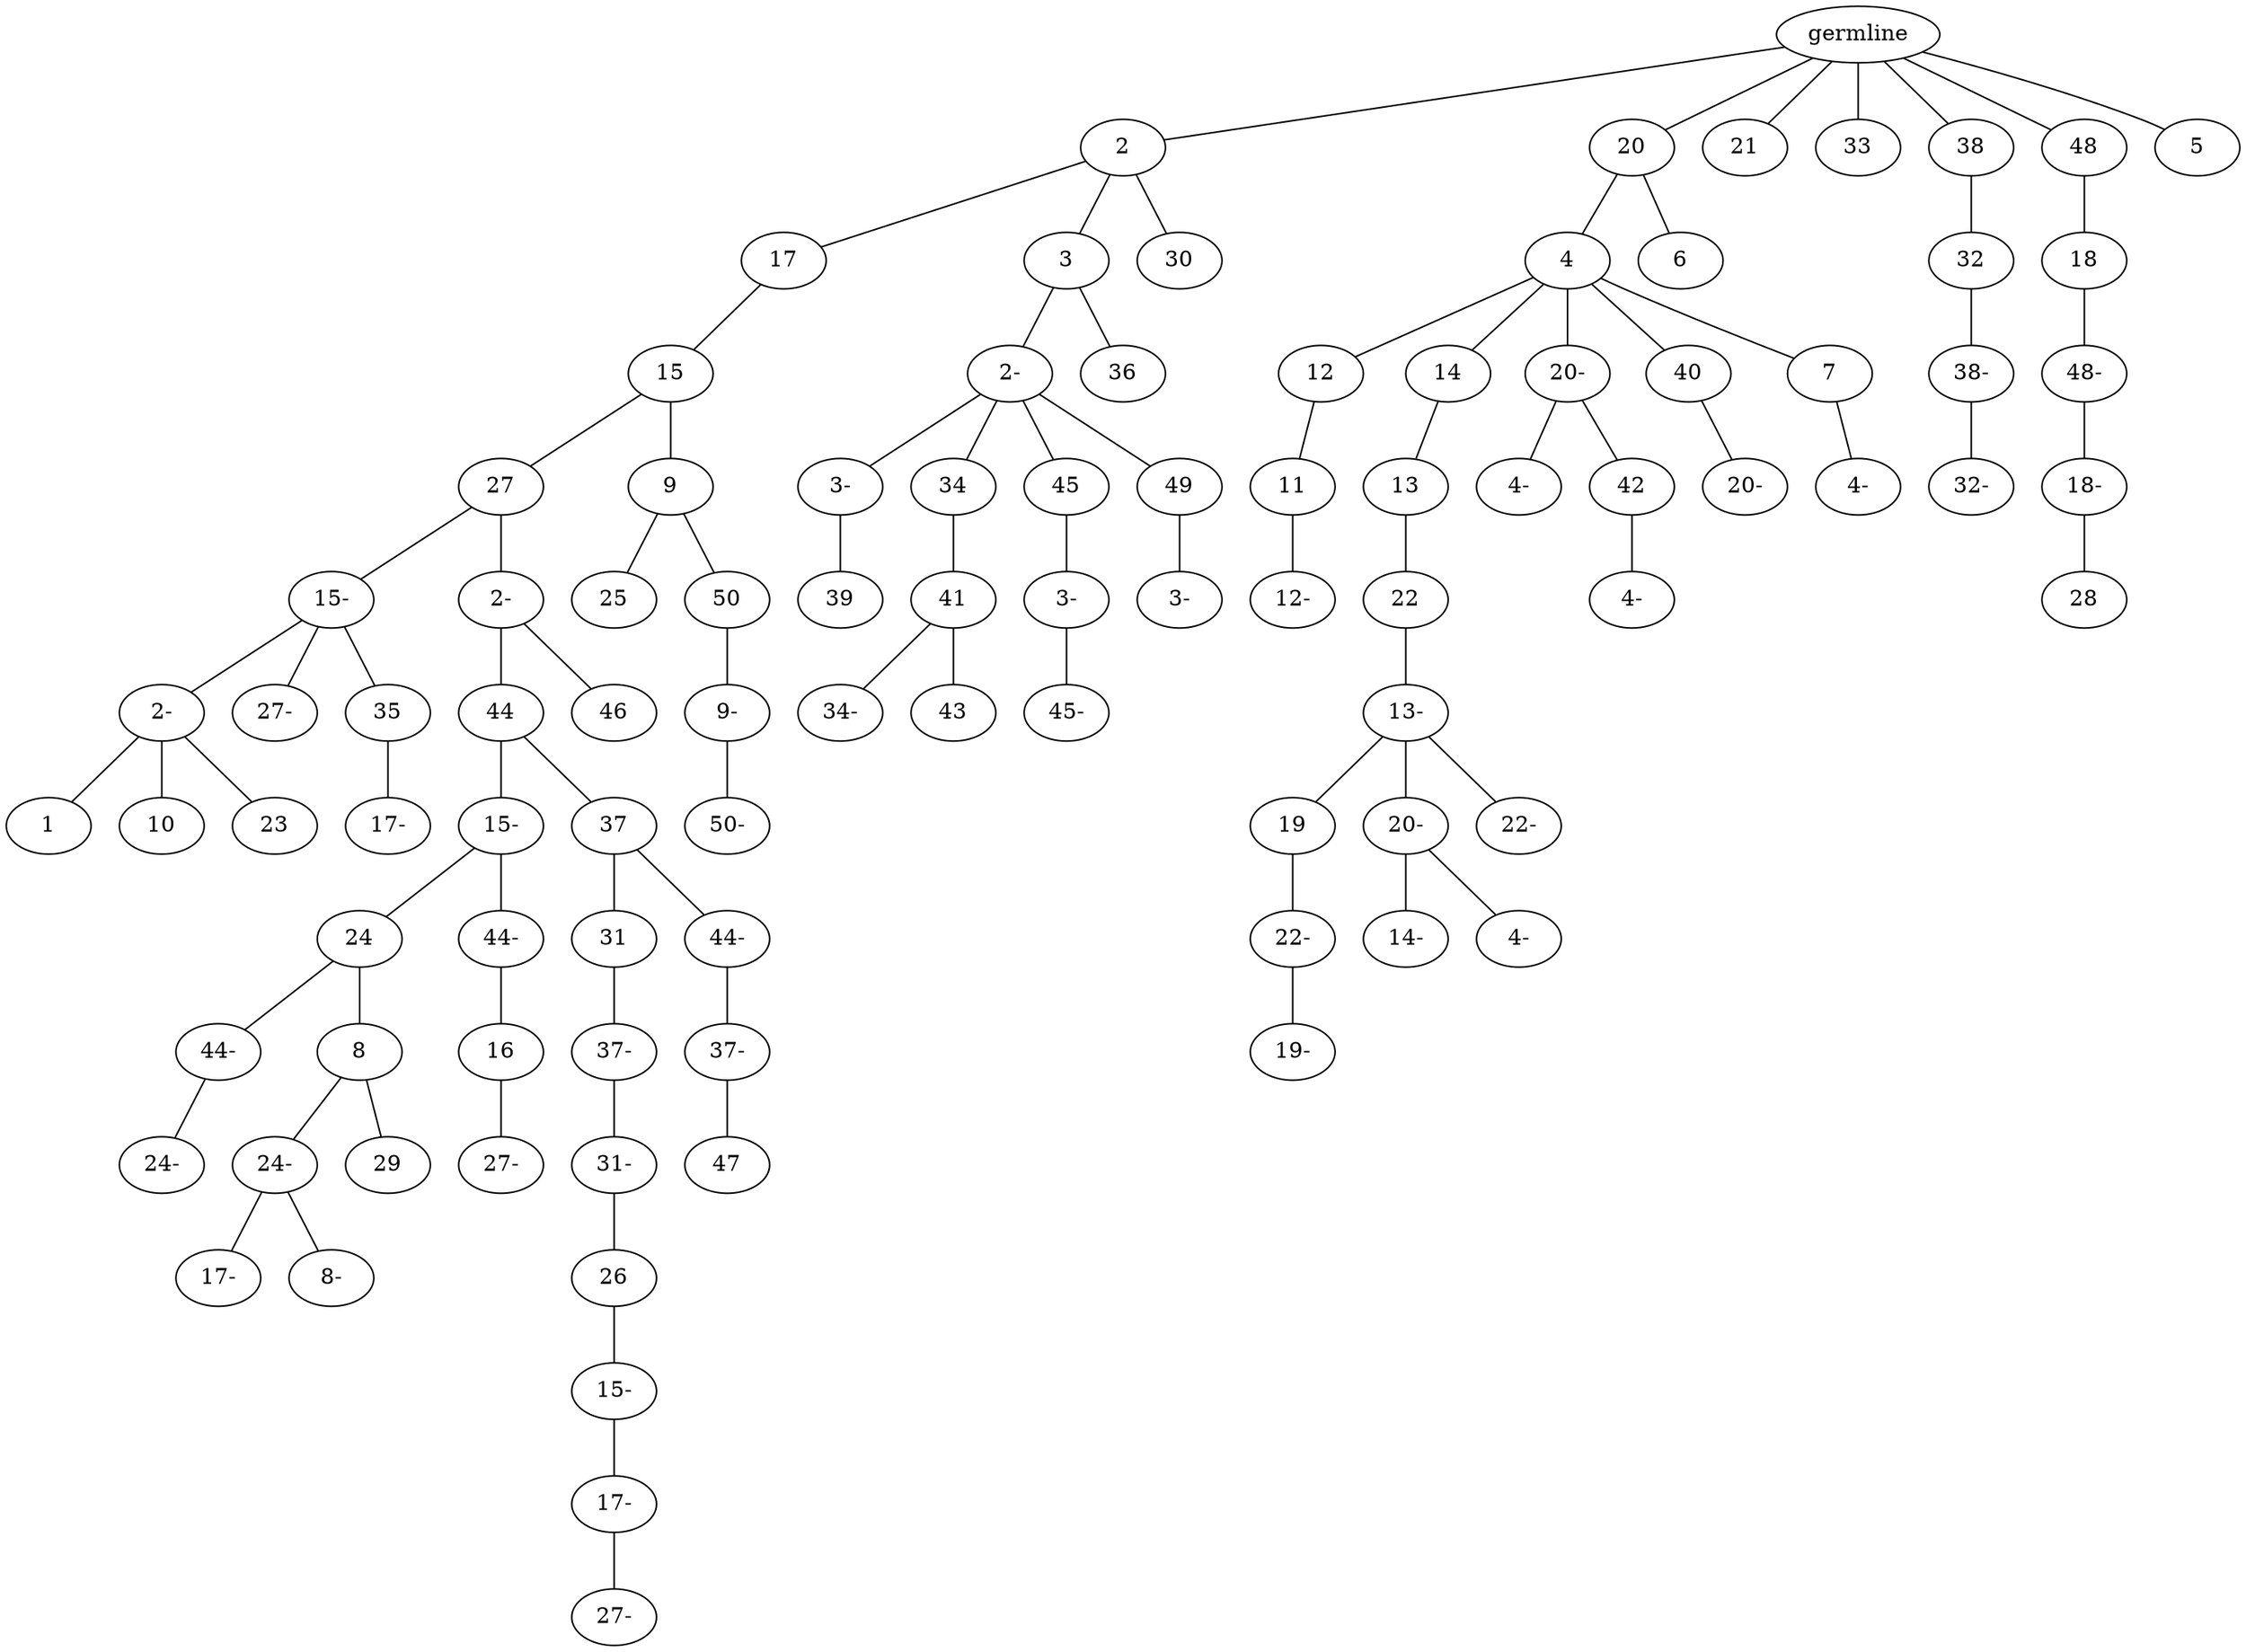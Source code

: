 graph tree {
    "140693305137088" [label="germline"];
    "140693304841696" [label="2"];
    "140693304844192" [label="17"];
    "140693304858512" [label="15"];
    "140693304857600" [label="27"];
    "140693304857792" [label="15-"];
    "140693304858176" [label="2-"];
    "140693304858656" [label="1"];
    "140693304858416" [label="10"];
    "140693304857888" [label="23"];
    "140693304858272" [label="27-"];
    "140693304857696" [label="35"];
    "140693304858800" [label="17-"];
    "140693304857744" [label="2-"];
    "140693304859376" [label="44"];
    "140693304858752" [label="15-"];
    "140693304859424" [label="24"];
    "140693304860000" [label="44-"];
    "140693304860288" [label="24-"];
    "140693304859808" [label="8"];
    "140693304860336" [label="24-"];
    "140693304860384" [label="17-"];
    "140693304894128" [label="8-"];
    "140693304860144" [label="29"];
    "140693304859280" [label="44-"];
    "140693304860048" [label="16"];
    "140693304893648" [label="27-"];
    "140693304859088" [label="37"];
    "140693304860528" [label="31"];
    "140693304893600" [label="37-"];
    "140693304893792" [label="31-"];
    "140693304894032" [label="26"];
    "140693304894848" [label="15-"];
    "140693304895136" [label="17-"];
    "140693304895424" [label="27-"];
    "140693304860480" [label="44-"];
    "140693304894800" [label="37-"];
    "140693304894464" [label="47"];
    "140693304858368" [label="46"];
    "140693304858224" [label="9"];
    "140693304859520" [label="25"];
    "140693304858608" [label="50"];
    "140693304859568" [label="9-"];
    "140693304894704" [label="50-"];
    "140693304844000" [label="3"];
    "140693304857072" [label="2-"];
    "140693304859328" [label="3-"];
    "140693304860432" [label="39"];
    "140693304860576" [label="34"];
    "140693304895088" [label="41"];
    "140693304896240" [label="34-"];
    "140693304893504" [label="43"];
    "140693304859952" [label="45"];
    "140693304896144" [label="3-"];
    "140693304895184" [label="45-"];
    "140693304858704" [label="49"];
    "140693304896096" [label="3-"];
    "140693304857840" [label="36"];
    "140693304858032" [label="30"];
    "140693304840928" [label="20"];
    "140693304857408" [label="4"];
    "140693304896384" [label="12"];
    "140693304894608" [label="11"];
    "140693304895376" [label="12-"];
    "140693304895616" [label="14"];
    "140693304895904" [label="13"];
    "140693304896816" [label="22"];
    "140693304896672" [label="13-"];
    "140693304897440" [label="19"];
    "140693304905840" [label="22-"];
    "140693304906272" [label="19-"];
    "140693304897488" [label="20-"];
    "140693304906800" [label="14-"];
    "140693304894992" [label="4-"];
    "140693304897248" [label="22-"];
    "140693304896192" [label="20-"];
    "140693304897392" [label="4-"];
    "140693304897056" [label="42"];
    "140693304895472" [label="4-"];
    "140693304897200" [label="40"];
    "140693304896912" [label="20-"];
    "140693304896720" [label="7"];
    "140693304906080" [label="4-"];
    "140693304856688" [label="6"];
    "140693304843856" [label="21"];
    "140693304858080" [label="33"];
    "140693304841216" [label="38"];
    "140693304906992" [label="32"];
    "140693304906032" [label="38-"];
    "140693304905936" [label="32-"];
    "140693304896576" [label="48"];
    "140693304907472" [label="18"];
    "140693304906368" [label="48-"];
    "140693304907328" [label="18-"];
    "140693304907712" [label="28"];
    "140693304896432" [label="5"];
    "140693305137088" -- "140693304841696";
    "140693305137088" -- "140693304840928";
    "140693305137088" -- "140693304843856";
    "140693305137088" -- "140693304858080";
    "140693305137088" -- "140693304841216";
    "140693305137088" -- "140693304896576";
    "140693305137088" -- "140693304896432";
    "140693304841696" -- "140693304844192";
    "140693304841696" -- "140693304844000";
    "140693304841696" -- "140693304858032";
    "140693304844192" -- "140693304858512";
    "140693304858512" -- "140693304857600";
    "140693304858512" -- "140693304858224";
    "140693304857600" -- "140693304857792";
    "140693304857600" -- "140693304857744";
    "140693304857792" -- "140693304858176";
    "140693304857792" -- "140693304858272";
    "140693304857792" -- "140693304857696";
    "140693304858176" -- "140693304858656";
    "140693304858176" -- "140693304858416";
    "140693304858176" -- "140693304857888";
    "140693304857696" -- "140693304858800";
    "140693304857744" -- "140693304859376";
    "140693304857744" -- "140693304858368";
    "140693304859376" -- "140693304858752";
    "140693304859376" -- "140693304859088";
    "140693304858752" -- "140693304859424";
    "140693304858752" -- "140693304859280";
    "140693304859424" -- "140693304860000";
    "140693304859424" -- "140693304859808";
    "140693304860000" -- "140693304860288";
    "140693304859808" -- "140693304860336";
    "140693304859808" -- "140693304860144";
    "140693304860336" -- "140693304860384";
    "140693304860336" -- "140693304894128";
    "140693304859280" -- "140693304860048";
    "140693304860048" -- "140693304893648";
    "140693304859088" -- "140693304860528";
    "140693304859088" -- "140693304860480";
    "140693304860528" -- "140693304893600";
    "140693304893600" -- "140693304893792";
    "140693304893792" -- "140693304894032";
    "140693304894032" -- "140693304894848";
    "140693304894848" -- "140693304895136";
    "140693304895136" -- "140693304895424";
    "140693304860480" -- "140693304894800";
    "140693304894800" -- "140693304894464";
    "140693304858224" -- "140693304859520";
    "140693304858224" -- "140693304858608";
    "140693304858608" -- "140693304859568";
    "140693304859568" -- "140693304894704";
    "140693304844000" -- "140693304857072";
    "140693304844000" -- "140693304857840";
    "140693304857072" -- "140693304859328";
    "140693304857072" -- "140693304860576";
    "140693304857072" -- "140693304859952";
    "140693304857072" -- "140693304858704";
    "140693304859328" -- "140693304860432";
    "140693304860576" -- "140693304895088";
    "140693304895088" -- "140693304896240";
    "140693304895088" -- "140693304893504";
    "140693304859952" -- "140693304896144";
    "140693304896144" -- "140693304895184";
    "140693304858704" -- "140693304896096";
    "140693304840928" -- "140693304857408";
    "140693304840928" -- "140693304856688";
    "140693304857408" -- "140693304896384";
    "140693304857408" -- "140693304895616";
    "140693304857408" -- "140693304896192";
    "140693304857408" -- "140693304897200";
    "140693304857408" -- "140693304896720";
    "140693304896384" -- "140693304894608";
    "140693304894608" -- "140693304895376";
    "140693304895616" -- "140693304895904";
    "140693304895904" -- "140693304896816";
    "140693304896816" -- "140693304896672";
    "140693304896672" -- "140693304897440";
    "140693304896672" -- "140693304897488";
    "140693304896672" -- "140693304897248";
    "140693304897440" -- "140693304905840";
    "140693304905840" -- "140693304906272";
    "140693304897488" -- "140693304906800";
    "140693304897488" -- "140693304894992";
    "140693304896192" -- "140693304897392";
    "140693304896192" -- "140693304897056";
    "140693304897056" -- "140693304895472";
    "140693304897200" -- "140693304896912";
    "140693304896720" -- "140693304906080";
    "140693304841216" -- "140693304906992";
    "140693304906992" -- "140693304906032";
    "140693304906032" -- "140693304905936";
    "140693304896576" -- "140693304907472";
    "140693304907472" -- "140693304906368";
    "140693304906368" -- "140693304907328";
    "140693304907328" -- "140693304907712";
}

